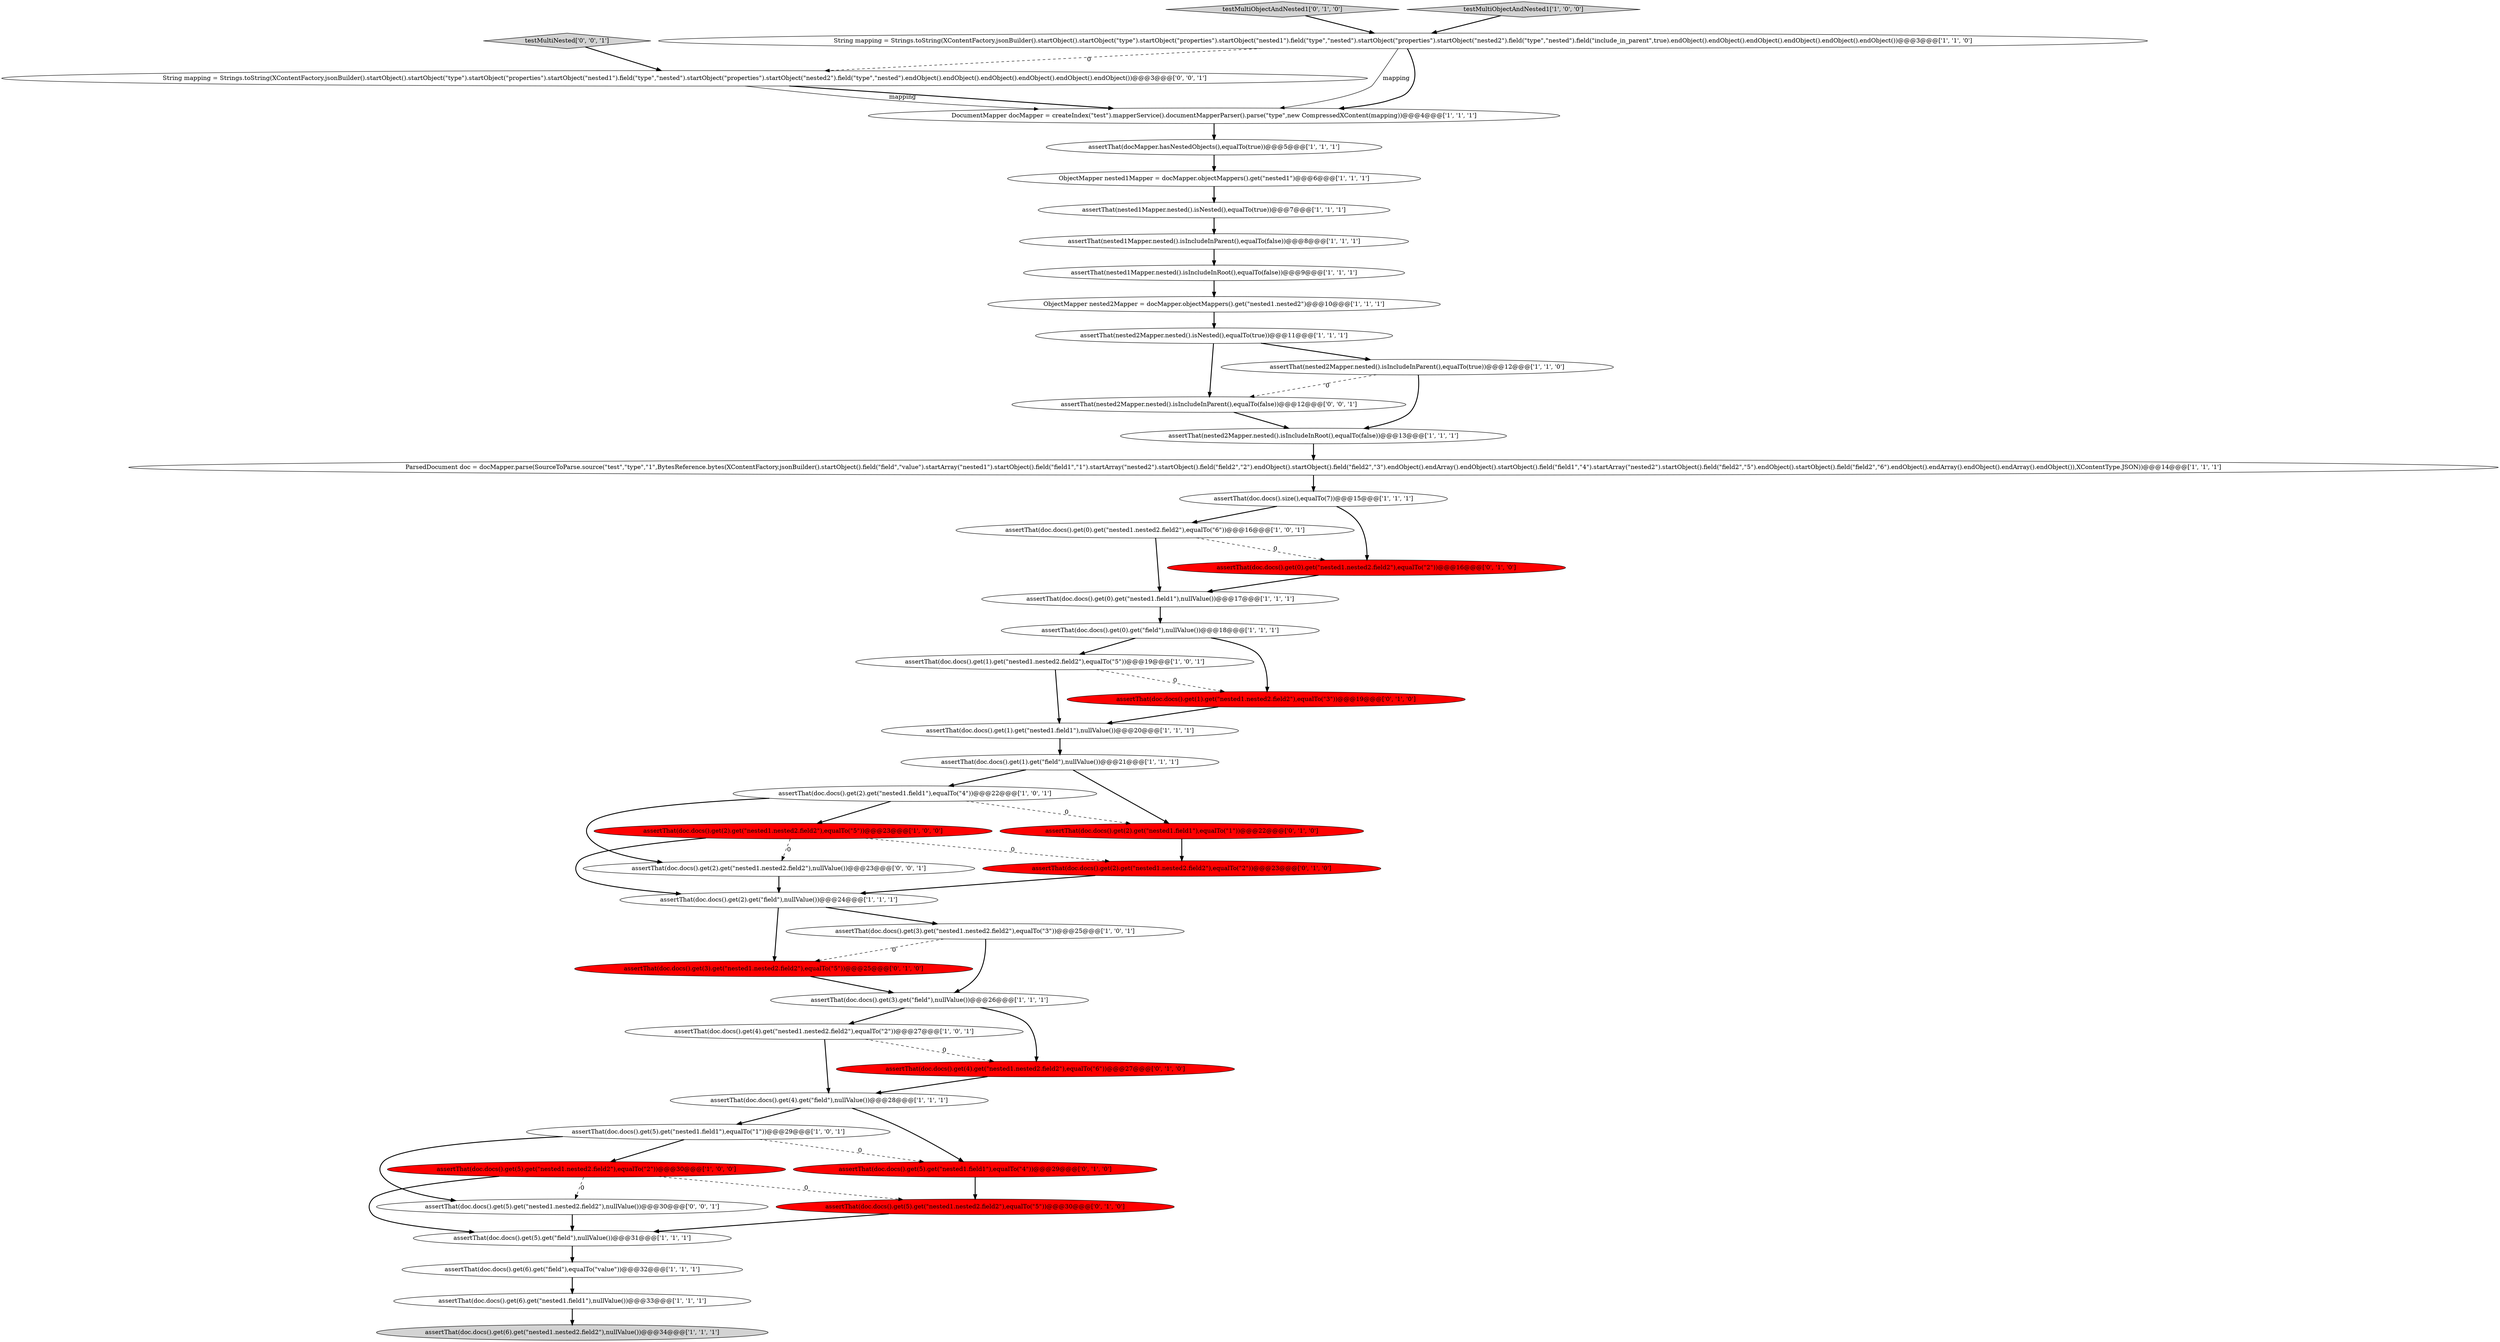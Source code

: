 digraph {
2 [style = filled, label = "assertThat(doc.docs().get(1).get(\"nested1.nested2.field2\"),equalTo(\"5\"))@@@19@@@['1', '0', '1']", fillcolor = white, shape = ellipse image = "AAA0AAABBB1BBB"];
39 [style = filled, label = "assertThat(doc.docs().get(5).get(\"nested1.nested2.field2\"),equalTo(\"5\"))@@@30@@@['0', '1', '0']", fillcolor = red, shape = ellipse image = "AAA1AAABBB2BBB"];
5 [style = filled, label = "assertThat(doc.docs().get(2).get(\"field\"),nullValue())@@@24@@@['1', '1', '1']", fillcolor = white, shape = ellipse image = "AAA0AAABBB1BBB"];
0 [style = filled, label = "assertThat(doc.docs().get(0).get(\"nested1.nested2.field2\"),equalTo(\"6\"))@@@16@@@['1', '0', '1']", fillcolor = white, shape = ellipse image = "AAA0AAABBB1BBB"];
28 [style = filled, label = "assertThat(nested2Mapper.nested().isIncludeInRoot(),equalTo(false))@@@13@@@['1', '1', '1']", fillcolor = white, shape = ellipse image = "AAA0AAABBB1BBB"];
14 [style = filled, label = "assertThat(doc.docs().get(6).get(\"nested1.nested2.field2\"),nullValue())@@@34@@@['1', '1', '1']", fillcolor = lightgray, shape = ellipse image = "AAA0AAABBB1BBB"];
42 [style = filled, label = "testMultiNested['0', '0', '1']", fillcolor = lightgray, shape = diamond image = "AAA0AAABBB3BBB"];
6 [style = filled, label = "ParsedDocument doc = docMapper.parse(SourceToParse.source(\"test\",\"type\",\"1\",BytesReference.bytes(XContentFactory.jsonBuilder().startObject().field(\"field\",\"value\").startArray(\"nested1\").startObject().field(\"field1\",\"1\").startArray(\"nested2\").startObject().field(\"field2\",\"2\").endObject().startObject().field(\"field2\",\"3\").endObject().endArray().endObject().startObject().field(\"field1\",\"4\").startArray(\"nested2\").startObject().field(\"field2\",\"5\").endObject().startObject().field(\"field2\",\"6\").endObject().endArray().endObject().endArray().endObject()),XContentType.JSON))@@@14@@@['1', '1', '1']", fillcolor = white, shape = ellipse image = "AAA0AAABBB1BBB"];
12 [style = filled, label = "assertThat(nested1Mapper.nested().isIncludeInRoot(),equalTo(false))@@@9@@@['1', '1', '1']", fillcolor = white, shape = ellipse image = "AAA0AAABBB1BBB"];
30 [style = filled, label = "assertThat(doc.docs().get(5).get(\"field\"),nullValue())@@@31@@@['1', '1', '1']", fillcolor = white, shape = ellipse image = "AAA0AAABBB1BBB"];
35 [style = filled, label = "testMultiObjectAndNested1['0', '1', '0']", fillcolor = lightgray, shape = diamond image = "AAA0AAABBB2BBB"];
17 [style = filled, label = "assertThat(doc.docs().get(5).get(\"nested1.field1\"),equalTo(\"1\"))@@@29@@@['1', '0', '1']", fillcolor = white, shape = ellipse image = "AAA0AAABBB1BBB"];
13 [style = filled, label = "assertThat(doc.docs().get(4).get(\"nested1.nested2.field2\"),equalTo(\"2\"))@@@27@@@['1', '0', '1']", fillcolor = white, shape = ellipse image = "AAA0AAABBB1BBB"];
18 [style = filled, label = "assertThat(doc.docs().size(),equalTo(7))@@@15@@@['1', '1', '1']", fillcolor = white, shape = ellipse image = "AAA0AAABBB1BBB"];
37 [style = filled, label = "assertThat(doc.docs().get(2).get(\"nested1.field1\"),equalTo(\"1\"))@@@22@@@['0', '1', '0']", fillcolor = red, shape = ellipse image = "AAA1AAABBB2BBB"];
22 [style = filled, label = "assertThat(nested1Mapper.nested().isIncludeInParent(),equalTo(false))@@@8@@@['1', '1', '1']", fillcolor = white, shape = ellipse image = "AAA0AAABBB1BBB"];
26 [style = filled, label = "assertThat(docMapper.hasNestedObjects(),equalTo(true))@@@5@@@['1', '1', '1']", fillcolor = white, shape = ellipse image = "AAA0AAABBB1BBB"];
44 [style = filled, label = "assertThat(nested2Mapper.nested().isIncludeInParent(),equalTo(false))@@@12@@@['0', '0', '1']", fillcolor = white, shape = ellipse image = "AAA0AAABBB3BBB"];
38 [style = filled, label = "assertThat(doc.docs().get(4).get(\"nested1.nested2.field2\"),equalTo(\"6\"))@@@27@@@['0', '1', '0']", fillcolor = red, shape = ellipse image = "AAA1AAABBB2BBB"];
27 [style = filled, label = "assertThat(doc.docs().get(4).get(\"field\"),nullValue())@@@28@@@['1', '1', '1']", fillcolor = white, shape = ellipse image = "AAA0AAABBB1BBB"];
31 [style = filled, label = "DocumentMapper docMapper = createIndex(\"test\").mapperService().documentMapperParser().parse(\"type\",new CompressedXContent(mapping))@@@4@@@['1', '1', '1']", fillcolor = white, shape = ellipse image = "AAA0AAABBB1BBB"];
25 [style = filled, label = "assertThat(doc.docs().get(5).get(\"nested1.nested2.field2\"),equalTo(\"2\"))@@@30@@@['1', '0', '0']", fillcolor = red, shape = ellipse image = "AAA1AAABBB1BBB"];
41 [style = filled, label = "assertThat(doc.docs().get(5).get(\"nested1.field1\"),equalTo(\"4\"))@@@29@@@['0', '1', '0']", fillcolor = red, shape = ellipse image = "AAA1AAABBB2BBB"];
7 [style = filled, label = "assertThat(doc.docs().get(6).get(\"nested1.field1\"),nullValue())@@@33@@@['1', '1', '1']", fillcolor = white, shape = ellipse image = "AAA0AAABBB1BBB"];
10 [style = filled, label = "assertThat(doc.docs().get(2).get(\"nested1.nested2.field2\"),equalTo(\"5\"))@@@23@@@['1', '0', '0']", fillcolor = red, shape = ellipse image = "AAA1AAABBB1BBB"];
3 [style = filled, label = "assertThat(nested1Mapper.nested().isNested(),equalTo(true))@@@7@@@['1', '1', '1']", fillcolor = white, shape = ellipse image = "AAA0AAABBB1BBB"];
24 [style = filled, label = "assertThat(doc.docs().get(0).get(\"nested1.field1\"),nullValue())@@@17@@@['1', '1', '1']", fillcolor = white, shape = ellipse image = "AAA0AAABBB1BBB"];
33 [style = filled, label = "assertThat(doc.docs().get(3).get(\"nested1.nested2.field2\"),equalTo(\"5\"))@@@25@@@['0', '1', '0']", fillcolor = red, shape = ellipse image = "AAA1AAABBB2BBB"];
46 [style = filled, label = "assertThat(doc.docs().get(2).get(\"nested1.nested2.field2\"),nullValue())@@@23@@@['0', '0', '1']", fillcolor = white, shape = ellipse image = "AAA0AAABBB3BBB"];
9 [style = filled, label = "testMultiObjectAndNested1['1', '0', '0']", fillcolor = lightgray, shape = diamond image = "AAA0AAABBB1BBB"];
23 [style = filled, label = "assertThat(doc.docs().get(1).get(\"nested1.field1\"),nullValue())@@@20@@@['1', '1', '1']", fillcolor = white, shape = ellipse image = "AAA0AAABBB1BBB"];
21 [style = filled, label = "ObjectMapper nested1Mapper = docMapper.objectMappers().get(\"nested1\")@@@6@@@['1', '1', '1']", fillcolor = white, shape = ellipse image = "AAA0AAABBB1BBB"];
8 [style = filled, label = "String mapping = Strings.toString(XContentFactory.jsonBuilder().startObject().startObject(\"type\").startObject(\"properties\").startObject(\"nested1\").field(\"type\",\"nested\").startObject(\"properties\").startObject(\"nested2\").field(\"type\",\"nested\").field(\"include_in_parent\",true).endObject().endObject().endObject().endObject().endObject().endObject())@@@3@@@['1', '1', '0']", fillcolor = white, shape = ellipse image = "AAA0AAABBB1BBB"];
19 [style = filled, label = "assertThat(nested2Mapper.nested().isNested(),equalTo(true))@@@11@@@['1', '1', '1']", fillcolor = white, shape = ellipse image = "AAA0AAABBB1BBB"];
45 [style = filled, label = "assertThat(doc.docs().get(5).get(\"nested1.nested2.field2\"),nullValue())@@@30@@@['0', '0', '1']", fillcolor = white, shape = ellipse image = "AAA0AAABBB3BBB"];
36 [style = filled, label = "assertThat(doc.docs().get(0).get(\"nested1.nested2.field2\"),equalTo(\"2\"))@@@16@@@['0', '1', '0']", fillcolor = red, shape = ellipse image = "AAA1AAABBB2BBB"];
16 [style = filled, label = "ObjectMapper nested2Mapper = docMapper.objectMappers().get(\"nested1.nested2\")@@@10@@@['1', '1', '1']", fillcolor = white, shape = ellipse image = "AAA0AAABBB1BBB"];
4 [style = filled, label = "assertThat(doc.docs().get(3).get(\"field\"),nullValue())@@@26@@@['1', '1', '1']", fillcolor = white, shape = ellipse image = "AAA0AAABBB1BBB"];
40 [style = filled, label = "assertThat(doc.docs().get(2).get(\"nested1.nested2.field2\"),equalTo(\"2\"))@@@23@@@['0', '1', '0']", fillcolor = red, shape = ellipse image = "AAA1AAABBB2BBB"];
43 [style = filled, label = "String mapping = Strings.toString(XContentFactory.jsonBuilder().startObject().startObject(\"type\").startObject(\"properties\").startObject(\"nested1\").field(\"type\",\"nested\").startObject(\"properties\").startObject(\"nested2\").field(\"type\",\"nested\").endObject().endObject().endObject().endObject().endObject().endObject())@@@3@@@['0', '0', '1']", fillcolor = white, shape = ellipse image = "AAA0AAABBB3BBB"];
29 [style = filled, label = "assertThat(doc.docs().get(0).get(\"field\"),nullValue())@@@18@@@['1', '1', '1']", fillcolor = white, shape = ellipse image = "AAA0AAABBB1BBB"];
34 [style = filled, label = "assertThat(doc.docs().get(1).get(\"nested1.nested2.field2\"),equalTo(\"3\"))@@@19@@@['0', '1', '0']", fillcolor = red, shape = ellipse image = "AAA1AAABBB2BBB"];
20 [style = filled, label = "assertThat(doc.docs().get(6).get(\"field\"),equalTo(\"value\"))@@@32@@@['1', '1', '1']", fillcolor = white, shape = ellipse image = "AAA0AAABBB1BBB"];
1 [style = filled, label = "assertThat(doc.docs().get(1).get(\"field\"),nullValue())@@@21@@@['1', '1', '1']", fillcolor = white, shape = ellipse image = "AAA0AAABBB1BBB"];
32 [style = filled, label = "assertThat(doc.docs().get(2).get(\"nested1.field1\"),equalTo(\"4\"))@@@22@@@['1', '0', '1']", fillcolor = white, shape = ellipse image = "AAA0AAABBB1BBB"];
11 [style = filled, label = "assertThat(doc.docs().get(3).get(\"nested1.nested2.field2\"),equalTo(\"3\"))@@@25@@@['1', '0', '1']", fillcolor = white, shape = ellipse image = "AAA0AAABBB1BBB"];
15 [style = filled, label = "assertThat(nested2Mapper.nested().isIncludeInParent(),equalTo(true))@@@12@@@['1', '1', '0']", fillcolor = white, shape = ellipse image = "AAA0AAABBB1BBB"];
17->25 [style = bold, label=""];
28->6 [style = bold, label=""];
4->38 [style = bold, label=""];
42->43 [style = bold, label=""];
32->46 [style = bold, label=""];
8->31 [style = bold, label=""];
5->33 [style = bold, label=""];
32->37 [style = dashed, label="0"];
46->5 [style = bold, label=""];
30->20 [style = bold, label=""];
11->33 [style = dashed, label="0"];
6->18 [style = bold, label=""];
25->30 [style = bold, label=""];
43->31 [style = bold, label=""];
11->4 [style = bold, label=""];
4->13 [style = bold, label=""];
33->4 [style = bold, label=""];
38->27 [style = bold, label=""];
17->45 [style = bold, label=""];
15->44 [style = dashed, label="0"];
18->36 [style = bold, label=""];
12->16 [style = bold, label=""];
24->29 [style = bold, label=""];
13->38 [style = dashed, label="0"];
29->34 [style = bold, label=""];
16->19 [style = bold, label=""];
9->8 [style = bold, label=""];
3->22 [style = bold, label=""];
45->30 [style = bold, label=""];
32->10 [style = bold, label=""];
8->43 [style = dashed, label="0"];
26->21 [style = bold, label=""];
7->14 [style = bold, label=""];
39->30 [style = bold, label=""];
19->44 [style = bold, label=""];
17->41 [style = dashed, label="0"];
2->23 [style = bold, label=""];
8->31 [style = solid, label="mapping"];
10->46 [style = dashed, label="0"];
31->26 [style = bold, label=""];
29->2 [style = bold, label=""];
13->27 [style = bold, label=""];
43->31 [style = solid, label="mapping"];
36->24 [style = bold, label=""];
10->5 [style = bold, label=""];
10->40 [style = dashed, label="0"];
40->5 [style = bold, label=""];
15->28 [style = bold, label=""];
22->12 [style = bold, label=""];
44->28 [style = bold, label=""];
0->24 [style = bold, label=""];
25->45 [style = dashed, label="0"];
27->41 [style = bold, label=""];
27->17 [style = bold, label=""];
35->8 [style = bold, label=""];
2->34 [style = dashed, label="0"];
23->1 [style = bold, label=""];
1->32 [style = bold, label=""];
34->23 [style = bold, label=""];
5->11 [style = bold, label=""];
19->15 [style = bold, label=""];
20->7 [style = bold, label=""];
41->39 [style = bold, label=""];
0->36 [style = dashed, label="0"];
25->39 [style = dashed, label="0"];
18->0 [style = bold, label=""];
37->40 [style = bold, label=""];
1->37 [style = bold, label=""];
21->3 [style = bold, label=""];
}
